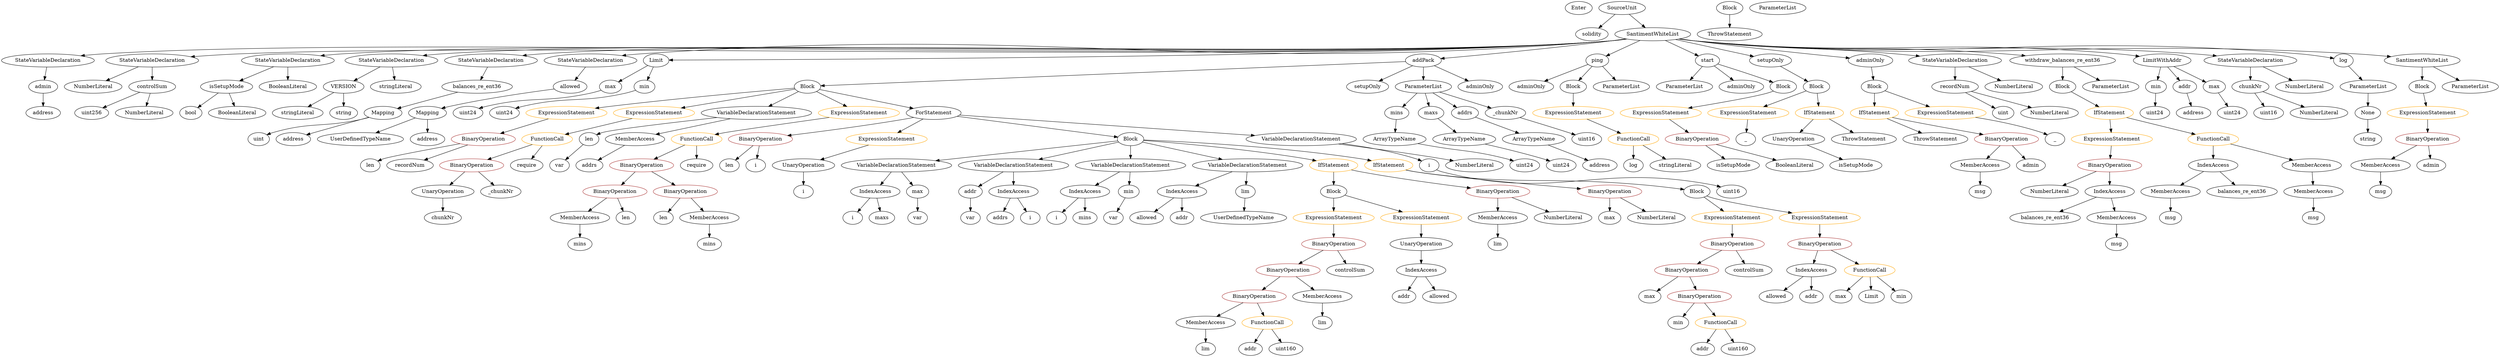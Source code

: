 strict digraph {
	graph [bb="0,0,5750,972"];
	node [label="\N"];
	Enter	[height=0.5,
		pos="3626.5,954",
		width=0.83628];
	IndexAccess_Unnamed_3	[color=black,
		height=0.5,
		label=IndexAccess,
		pos="2712.5,450",
		width=1.6402];
	Identifier_allowed	[color=black,
		height=0.5,
		label=allowed,
		pos="2627.5,378",
		width=1.0858];
	IndexAccess_Unnamed_3 -> Identifier_allowed	[pos="e,2645.9,394.19 2692.7,432.76 2681.4,423.4 2666.9,411.5 2654.5,401.28"];
	Identifier_addr	[color=black,
		height=0.5,
		label=addr,
		pos="2712.5,378",
		width=0.76697];
	IndexAccess_Unnamed_3 -> Identifier_addr	[pos="e,2712.5,396.1 2712.5,431.7 2712.5,424.41 2712.5,415.73 2712.5,407.54"];
	VariableDeclaration_chunkNr	[color=black,
		height=0.5,
		label=chunkNr,
		pos="5189.5,738",
		width=1.1828];
	ElementaryTypeName_uint16	[color=black,
		height=0.5,
		label=uint16,
		pos="5215.5,666",
		width=0.91945];
	VariableDeclaration_chunkNr -> ElementaryTypeName_uint16	[pos="e,5209.2,683.79 5195.8,720.05 5198.6,712.4 5202,703.16 5205.2,694.56"];
	NumberLiteral_Unnamed	[color=black,
		height=0.5,
		label=NumberLiteral,
		pos="5330.5,666",
		width=1.765];
	VariableDeclaration_chunkNr -> NumberLiteral_Unnamed	[pos="e,5299.8,682.23 5216.3,723.67 5237.1,713.37 5266.1,698.95 5289.7,687.23"];
	IndexAccess_Unnamed_2	[color=black,
		height=0.5,
		label=IndexAccess,
		pos="2470.5,450",
		width=1.6402];
	Identifier_i_4	[color=black,
		height=0.5,
		label=i,
		pos="2397.5,378",
		width=0.75];
	IndexAccess_Unnamed_2 -> Identifier_i_4	[pos="e,2412.2,393.11 2453.2,432.41 2443.3,422.97 2430.9,411.03 2420.2,400.83"];
	Identifier_mins_2	[color=black,
		height=0.5,
		label=mins,
		pos="2470.5,378",
		width=0.78084];
	IndexAccess_Unnamed_2 -> Identifier_mins_2	[pos="e,2470.5,396.1 2470.5,431.7 2470.5,424.41 2470.5,415.73 2470.5,407.54"];
	VariableDeclaration_i	[color=black,
		height=0.5,
		label=i,
		pos="3268.5,522",
		width=0.75];
	ElementaryTypeName_uint16_2	[color=black,
		height=0.5,
		label=uint16,
		pos="3976.5,450",
		width=0.91945];
	VariableDeclaration_i -> ElementaryTypeName_uint16_2	[pos="e,3952,462.45 3288.9,509.7 3293.9,507.43 3299.2,505.33 3304.5,504 3576.3,434.85 3660.8,529.43 3934.5,468 3936.7,467.49 3939.1,466.87 \
3941.4,466.17"];
	StateVariableDeclaration_Unnamed_6	[color=black,
		height=0.5,
		label=StateVariableDeclaration,
		pos="101.46,810",
		width=2.8184];
	VariableDeclaration_admin	[color=black,
		height=0.5,
		label=admin,
		pos="86.462,738",
		width=0.91945];
	StateVariableDeclaration_Unnamed_6 -> VariableDeclaration_admin	[pos="e,90.128,756.1 97.755,791.7 96.174,784.32 94.289,775.52 92.516,767.25"];
	BinaryOperation_Unnamed_12	[color=brown,
		height=0.5,
		label=BinaryOperation,
		pos="3970.5,306",
		width=1.9867];
	BinaryOperation_Unnamed_13	[color=brown,
		height=0.5,
		label=BinaryOperation,
		pos="3858.5,234",
		width=1.9867];
	BinaryOperation_Unnamed_12 -> BinaryOperation_Unnamed_13	[pos="e,3884.3,251.15 3944.5,288.76 3929.4,279.31 3910.1,267.26 3893.6,256.97"];
	Identifier_controlSum_1	[color=black,
		height=0.5,
		label=controlSum,
		pos="4002.5,234",
		width=1.5016];
	BinaryOperation_Unnamed_12 -> Identifier_controlSum_1	[pos="e,3994.6,252.1 3978.4,287.7 3981.9,280.07 3986,270.92 3989.9,262.4"];
	StateVariableDeclaration_Unnamed_4	[color=black,
		height=0.5,
		label=StateVariableDeclaration,
		pos="337.46,810",
		width=2.8184];
	NumberLiteral_Unnamed_5	[color=black,
		height=0.5,
		label=NumberLiteral,
		pos="201.46,738",
		width=1.765];
	StateVariableDeclaration_Unnamed_4 -> NumberLiteral_Unnamed_5	[pos="e,231.29,754.35 305.58,792.59 286.37,782.7 261.74,770.03 241.26,759.49"];
	VariableDeclaration_controlSum	[color=black,
		height=0.5,
		label=controlSum,
		pos="337.46,738",
		width=1.5016];
	StateVariableDeclaration_Unnamed_4 -> VariableDeclaration_controlSum	[pos="e,337.46,756.1 337.46,791.7 337.46,784.41 337.46,775.73 337.46,767.54"];
	ElementaryTypeName_uint_1	[color=black,
		height=0.5,
		label=uint,
		pos="577.46,594",
		width=0.75];
	ElementaryTypeName_string_1	[color=black,
		height=0.5,
		label=string,
		pos="5446.5,594",
		width=0.864];
	NumberLiteral_Unnamed_9	[color=black,
		height=0.5,
		label=NumberLiteral,
		pos="4721.5,450",
		width=1.765];
	BinaryOperation_Unnamed_9	[color=brown,
		height=0.5,
		label=BinaryOperation,
		pos="2869.5,162",
		width=1.9867];
	MemberAccess_Unnamed_5	[color=black,
		height=0.5,
		label=MemberAccess,
		pos="2752.5,90",
		width=1.9174];
	BinaryOperation_Unnamed_9 -> MemberAccess_Unnamed_5	[pos="e,2779.2,106.98 2842.6,144.94 2826.7,135.43 2806.3,123.24 2789,112.86"];
	FunctionCall_Unnamed_2	[color=orange,
		height=0.5,
		label=FunctionCall,
		pos="2897.5,90",
		width=1.6125];
	BinaryOperation_Unnamed_9 -> FunctionCall_Unnamed_2	[pos="e,2890.6,108.1 2876.4,143.7 2879.4,136.15 2883,127.12 2886.4,118.68"];
	SourceUnit_Unnamed	[color=black,
		height=0.5,
		label=SourceUnit,
		pos="3727.5,954",
		width=1.46];
	PragmaDirective_solidity	[color=black,
		height=0.5,
		label=solidity,
		pos="3658.5,882",
		width=1.0442];
	SourceUnit_Unnamed -> PragmaDirective_solidity	[pos="e,3673.8,898.51 3711.1,936.41 3702.4,927.53 3691.4,916.44 3681.8,906.67"];
	ContractDefinition_SantimentWhiteList	[color=black,
		height=0.5,
		label=SantimentWhiteList,
		pos="3797.5,882",
		width=2.3055];
	SourceUnit_Unnamed -> ContractDefinition_SantimentWhiteList	[pos="e,3780.8,899.63 3743.7,936.76 3752.3,928.14 3763.1,917.36 3772.7,907.73"];
	BinaryOperation_Unnamed_1	[color=brown,
		height=0.5,
		label=BinaryOperation,
		pos="1079.5,522",
		width=1.9867];
	UnaryOperation_Unnamed	[color=black,
		height=0.5,
		label=UnaryOperation,
		pos="1011.5,450",
		width=1.9452];
	BinaryOperation_Unnamed_1 -> UnaryOperation_Unnamed	[pos="e,1027.8,467.79 1063,504.05 1054.8,495.63 1044.8,485.28 1035.7,475.97"];
	Identifier__chunkNr	[color=black,
		height=0.5,
		label=_chunkNr,
		pos="1147.5,450",
		width=1.3214];
	BinaryOperation_Unnamed_1 -> Identifier__chunkNr	[pos="e,1131.6,467.31 1095.9,504.05 1104.2,495.5 1114.5,484.97 1123.6,475.56"];
	ThrowStatement_Unnamed	[color=black,
		height=0.5,
		label=ThrowStatement,
		pos="3970.5,882",
		width=2.0006];
	UnaryOperation_Unnamed_3	[color=black,
		height=0.5,
		label=UnaryOperation,
		pos="4132.5,594",
		width=1.9452];
	Identifier_isSetupMode_1	[color=black,
		height=0.5,
		label=isSetupMode,
		pos="4267.5,522",
		width=1.6679];
	UnaryOperation_Unnamed_3 -> Identifier_isSetupMode_1	[pos="e,4238.5,538.01 4162.4,577.46 4181.8,567.4 4207.3,554.2 4228.3,543.31"];
	ExpressionStatement_Unnamed_10	[color=orange,
		height=0.5,
		label=ExpressionStatement,
		pos="4024.5,666",
		width=2.458];
	Identifier__	[color=black,
		height=0.5,
		label=_,
		pos="4017.5,594",
		width=0.75];
	ExpressionStatement_Unnamed_10 -> Identifier__	[pos="e,4019.2,612.1 4022.7,647.7 4022,640.41 4021.1,631.73 4020.3,623.54"];
	ElementaryTypeName_var_1	[color=black,
		height=0.5,
		label=var,
		pos="2171.5,378",
		width=0.75];
	Block_Unnamed_7	[color=black,
		height=0.5,
		label=Block,
		pos="4184.5,738",
		width=0.90558];
	Block_Unnamed_7 -> ExpressionStatement_Unnamed_10	[pos="e,4060.6,682.8 4159.5,726.06 4135.8,715.72 4099.8,699.94 4070.9,687.3"];
	IfStatement_Unnamed_2	[color=orange,
		height=0.5,
		label=IfStatement,
		pos="4184.5,666",
		width=1.4739];
	Block_Unnamed_7 -> IfStatement_Unnamed_2	[pos="e,4184.5,684.1 4184.5,719.7 4184.5,712.41 4184.5,703.73 4184.5,695.54"];
	Identifier_log	[color=black,
		height=0.5,
		label=log,
		pos="3752.5,522",
		width=0.75];
	IndexAccess_Unnamed_1	[color=black,
		height=0.5,
		label=IndexAccess,
		pos="1989.5,450",
		width=1.6402];
	Identifier_i_3	[color=black,
		height=0.5,
		label=i,
		pos="1928.5,378",
		width=0.75];
	IndexAccess_Unnamed_1 -> Identifier_i_3	[pos="e,1941.6,394.04 1975,432.41 1967.2,423.5 1957.5,412.35 1949,402.56"];
	Identifier_maxs	[color=black,
		height=0.5,
		label=maxs,
		pos="2003.5,378",
		width=0.83628];
	IndexAccess_Unnamed_1 -> Identifier_maxs	[pos="e,2000,396.1 1992.9,431.7 1994.4,424.32 1996.2,415.52 1997.8,407.25"];
	VariableDeclaration_None	[color=black,
		height=0.5,
		label=None,
		pos="5446.5,666",
		width=0.85014];
	VariableDeclaration_None -> ElementaryTypeName_string_1	[pos="e,5446.5,612.1 5446.5,647.7 5446.5,640.41 5446.5,631.73 5446.5,623.54"];
	StateVariableDeclaration_Unnamed_5	[color=black,
		height=0.5,
		label=StateVariableDeclaration,
		pos="643.46,810",
		width=2.8184];
	VariableDeclaration_isSetupMode	[color=black,
		height=0.5,
		label=isSetupMode,
		pos="501.46,738",
		width=1.6679];
	StateVariableDeclaration_Unnamed_5 -> VariableDeclaration_isSetupMode	[pos="e,531.64,753.88 610.17,792.59 589.74,782.52 563.44,769.55 541.83,758.9"];
	BooleanLiteral_Unnamed_1	[color=black,
		height=0.5,
		label=BooleanLiteral,
		pos="643.46,738",
		width=1.7788];
	StateVariableDeclaration_Unnamed_5 -> BooleanLiteral_Unnamed_1	[pos="e,643.46,756.1 643.46,791.7 643.46,784.41 643.46,775.73 643.46,767.54"];
	ExpressionStatement_Unnamed_4	[color=orange,
		height=0.5,
		label=ExpressionStatement,
		pos="3060.5,378",
		width=2.458];
	BinaryOperation_Unnamed_7	[color=brown,
		height=0.5,
		label=BinaryOperation,
		pos="3060.5,306",
		width=1.9867];
	ExpressionStatement_Unnamed_4 -> BinaryOperation_Unnamed_7	[pos="e,3060.5,324.1 3060.5,359.7 3060.5,352.41 3060.5,343.73 3060.5,335.54"];
	Identifier_max	[color=black,
		height=0.5,
		label=max,
		pos="3691.5,378",
		width=0.75];
	BinaryOperation_Unnamed	[color=brown,
		height=0.5,
		label=BinaryOperation,
		pos="5583.5,594",
		width=1.9867];
	MemberAccess_Unnamed	[color=black,
		height=0.5,
		label=MemberAccess,
		pos="5466.5,522",
		width=1.9174];
	BinaryOperation_Unnamed -> MemberAccess_Unnamed	[pos="e,5493.2,538.98 5556.6,576.94 5540.7,567.43 5520.3,555.24 5503,544.86"];
	Identifier_admin	[color=black,
		height=0.5,
		label=admin,
		pos="5586.5,522",
		width=0.91945];
	BinaryOperation_Unnamed -> Identifier_admin	[pos="e,5585.7,540.1 5584.2,575.7 5584.5,568.41 5584.9,559.73 5585.2,551.54"];
	VariableDeclaration_addr_1	[color=black,
		height=0.5,
		label=addr,
		pos="2196.5,450",
		width=0.76697];
	VariableDeclaration_addr_1 -> ElementaryTypeName_var_1	[pos="e,2177.5,395.79 2190.4,432.05 2187.7,424.4 2184.4,415.16 2181.3,406.56"];
	BinaryOperation_Unnamed_2	[color=brown,
		height=0.5,
		label=BinaryOperation,
		pos="1484.5,522",
		width=1.9867];
	BinaryOperation_Unnamed_4	[color=brown,
		height=0.5,
		label=BinaryOperation,
		pos="1404.5,450",
		width=1.9867];
	BinaryOperation_Unnamed_2 -> BinaryOperation_Unnamed_4	[pos="e,1423.6,467.71 1465.5,504.41 1455.5,495.67 1443.1,484.79 1432,475.13"];
	BinaryOperation_Unnamed_3	[color=brown,
		height=0.5,
		label=BinaryOperation,
		pos="1565.5,450",
		width=1.9867];
	BinaryOperation_Unnamed_2 -> BinaryOperation_Unnamed_3	[pos="e,1546.1,467.71 1503.7,504.41 1513.8,495.67 1526.4,484.79 1537.5,475.13"];
	Identifier_chunkNr	[color=black,
		height=0.5,
		label=chunkNr,
		pos="1011.5,378",
		width=1.1828];
	Identifier_addr_1	[color=black,
		height=0.5,
		label=addr,
		pos="2861.5,18",
		width=0.76697];
	VariableDeclaration_min_1	[color=black,
		height=0.5,
		label=min,
		pos="4955.5,738",
		width=0.75];
	ElementaryTypeName_uint24_2	[color=black,
		height=0.5,
		label=uint24,
		pos="4949.5,666",
		width=0.91945];
	VariableDeclaration_min_1 -> ElementaryTypeName_uint24_2	[pos="e,4950.9,684.1 4954,719.7 4953.4,712.41 4952.6,703.73 4951.9,695.54"];
	ArrayTypeName_Unnamed_1	[color=black,
		height=0.5,
		label=ArrayTypeName,
		pos="3193.5,594",
		width=2.0145];
	ElementaryTypeName_uint24_4	[color=black,
		height=0.5,
		label=uint24,
		pos="3492.5,522",
		width=0.91945];
	ArrayTypeName_Unnamed_1 -> ElementaryTypeName_uint24_4	[pos="e,3467.4,534.01 3247.5,581.62 3256.5,579.74 3265.7,577.81 3274.5,576 3352.6,559.8 3374,563.07 3450.5,540 3452.6,539.37 3454.7,538.68 \
3456.8,537.94"];
	Identifier_addrs_1	[color=black,
		height=0.5,
		label=addrs,
		pos="2248.5,378",
		width=0.87786];
	Identifier_len_2	[color=black,
		height=0.5,
		label=len,
		pos="1691.5,522",
		width=0.75];
	ExpressionStatement_Unnamed_7	[color=orange,
		height=0.5,
		label=ExpressionStatement,
		pos="3970.5,378",
		width=2.458];
	ExpressionStatement_Unnamed_7 -> BinaryOperation_Unnamed_12	[pos="e,3970.5,324.1 3970.5,359.7 3970.5,352.41 3970.5,343.73 3970.5,335.54"];
	Identifier_addr_4	[color=black,
		height=0.5,
		label=addr,
		pos="3905.5,18",
		width=0.76697];
	ExpressionStatement_Unnamed_8	[color=orange,
		height=0.5,
		label=ExpressionStatement,
		pos="1293.5,666",
		width=2.458];
	BinaryOperation_Unnamed_15	[color=brown,
		height=0.5,
		label=BinaryOperation,
		pos="1103.5,594",
		width=1.9867];
	ExpressionStatement_Unnamed_8 -> BinaryOperation_Unnamed_15	[pos="e,1142.7,609.44 1252.2,649.81 1223.1,639.09 1184,624.68 1153.2,613.32"];
	Identifier_lim_1	[color=black,
		height=0.5,
		label=lim,
		pos="2752.5,18",
		width=0.75];
	MemberAccess_Unnamed_5 -> Identifier_lim_1	[pos="e,2752.5,36.104 2752.5,71.697 2752.5,64.407 2752.5,55.726 2752.5,47.536"];
	ElementaryTypeName_address_3	[color=black,
		height=0.5,
		label=address,
		pos="3667.5,522",
		width=1.0996];
	Identifier_mins	[color=black,
		height=0.5,
		label=mins,
		pos="1635.5,306",
		width=0.78084];
	Identifier_msg_2	[color=black,
		height=0.5,
		label=msg,
		pos="5342.5,378",
		width=0.75];
	ElementaryTypeName_uint24_3	[color=black,
		height=0.5,
		label=uint24,
		pos="5131.5,666",
		width=0.91945];
	ExpressionStatement_Unnamed_1	[color=orange,
		height=0.5,
		label=ExpressionStatement,
		pos="1488.5,666",
		width=2.458];
	FunctionCall_Unnamed	[color=orange,
		height=0.5,
		label=FunctionCall,
		pos="1251.5,594",
		width=1.6125];
	ExpressionStatement_Unnamed_1 -> FunctionCall_Unnamed	[pos="e,1292.3,607.07 1439.6,650.58 1399.9,638.84 1343.9,622.3 1303.3,610.32"];
	ElementaryTypeName_uint256	[color=black,
		height=0.5,
		label=uint256,
		pos="199.46,666",
		width=1.0442];
	ElementaryTypeName_bool	[color=black,
		height=0.5,
		label=bool,
		pos="427.46,666",
		width=0.76697];
	VariableDeclaration_isSetupMode -> ElementaryTypeName_bool	[pos="e,442.38,681.11 483.93,720.41 473.94,710.97 461.32,699.03 450.54,688.83"];
	BooleanLiteral_Unnamed	[color=black,
		height=0.5,
		label=BooleanLiteral,
		pos="537.46,666",
		width=1.7788];
	VariableDeclaration_isSetupMode -> BooleanLiteral_Unnamed	[pos="e,528.58,684.28 510.18,720.05 514.14,712.35 518.93,703.03 523.39,694.36"];
	Identifier_msg_1	[color=black,
		height=0.5,
		label=msg,
		pos="4554.5,450",
		width=0.75];
	Mapping_Unnamed	[color=black,
		height=0.5,
		label=Mapping,
		pos="974.46,666",
		width=1.2105];
	UserDefinedTypeName_Unnamed	[color=black,
		height=0.5,
		label=UserDefinedTypeName,
		pos="818.46,594",
		width=2.7214];
	Mapping_Unnamed -> UserDefinedTypeName_Unnamed	[pos="e,854.58,611.21 945.85,652.16 923.28,642.03 891.33,627.69 865.07,615.91"];
	ElementaryTypeName_address_1	[color=black,
		height=0.5,
		label=address,
		pos="974.46,594",
		width=1.0996];
	Mapping_Unnamed -> ElementaryTypeName_address_1	[pos="e,974.46,612.1 974.46,647.7 974.46,640.41 974.46,631.73 974.46,623.54"];
	StateVariableDeclaration_Unnamed	[color=black,
		height=0.5,
		label=StateVariableDeclaration,
		pos="881.46,810",
		width=2.8184];
	VariableDeclaration_VERSION	[color=black,
		height=0.5,
		label=VERSION,
		pos="776.46,738",
		width=1.4184];
	StateVariableDeclaration_Unnamed -> VariableDeclaration_VERSION	[pos="e,799.61,754.43 856.31,792.23 842.18,782.81 824.37,770.94 809.17,760.8"];
	stringLiteral_Unnamed_1	[color=black,
		height=0.5,
		label=stringLiteral,
		pos="899.46,738",
		width=1.5016];
	StateVariableDeclaration_Unnamed -> stringLiteral_Unnamed_1	[pos="e,895.06,756.1 885.91,791.7 887.81,784.32 890.07,775.52 892.2,767.25"];
	NumberLiteral_Unnamed_4	[color=black,
		height=0.5,
		label=NumberLiteral,
		pos="318.46,666",
		width=1.765];
	IfStatement_Unnamed_3	[color=orange,
		height=0.5,
		label=IfStatement,
		pos="4308.5,666",
		width=1.4739];
	ThrowStatement_Unnamed_2	[color=black,
		height=0.5,
		label=ThrowStatement,
		pos="4454.5,594",
		width=2.0006];
	IfStatement_Unnamed_3 -> ThrowStatement_Unnamed_2	[pos="e,4422.1,610.53 4338.4,650.67 4359.6,640.49 4388.4,626.69 4412,615.37"];
	BinaryOperation_Unnamed_17	[color=brown,
		height=0.5,
		label=BinaryOperation,
		pos="4616.5,594",
		width=1.9867];
	IfStatement_Unnamed_3 -> BinaryOperation_Unnamed_17	[pos="e,4562.9,606.25 4348.7,653.81 4356.3,651.81 4364.1,649.79 4371.5,648 4405.1,639.84 4491.3,621.4 4551.9,608.58"];
	Identifier_i_2	[color=black,
		height=0.5,
		label=i,
		pos="2325.5,378",
		width=0.75];
	Identifier_addr_2	[color=black,
		height=0.5,
		label=addr,
		pos="3213.5,162",
		width=0.76697];
	VariableDeclarationStatement_Unnamed_3	[color=black,
		height=0.5,
		label=VariableDeclarationStatement,
		pos="2085.5,522",
		width=3.3174];
	VariableDeclarationStatement_Unnamed_3 -> IndexAccess_Unnamed_1	[pos="e,2011.5,467.07 2062.2,504.05 2049.7,494.92 2034.1,483.51 2020.5,473.63"];
	VariableDeclaration_max_2	[color=black,
		height=0.5,
		label=max,
		pos="2093.5,450",
		width=0.75];
	VariableDeclarationStatement_Unnamed_3 -> VariableDeclaration_max_2	[pos="e,2091.5,468.1 2087.4,503.7 2088.3,496.41 2089.3,487.73 2090.2,479.54"];
	Identifier_balances_re_ent36_1	[color=black,
		height=0.5,
		label=balances_re_ent36,
		pos="4711.5,378",
		width=2.2085];
	Identifier_msg	[color=black,
		height=0.5,
		label=msg,
		pos="5466.5,450",
		width=0.75];
	MemberAccess_Unnamed -> Identifier_msg	[pos="e,5466.5,468.1 5466.5,503.7 5466.5,496.41 5466.5,487.73 5466.5,479.54"];
	BinaryOperation_Unnamed_10	[color=brown,
		height=0.5,
		label=BinaryOperation,
		pos="3691.5,450",
		width=1.9867];
	BinaryOperation_Unnamed_10 -> Identifier_max	[pos="e,3691.5,396.1 3691.5,431.7 3691.5,424.41 3691.5,415.73 3691.5,407.54"];
	NumberLiteral_Unnamed_8	[color=black,
		height=0.5,
		label=NumberLiteral,
		pos="3800.5,378",
		width=1.765];
	BinaryOperation_Unnamed_10 -> NumberLiteral_Unnamed_8	[pos="e,3775.7,394.91 3716.7,432.76 3731.4,423.33 3750.1,411.32 3766.1,401.04"];
	ParameterList_Unnamed_3	[color=black,
		height=0.5,
		label=ParameterList,
		pos="3868.5,738",
		width=1.7095];
	Parameter_mins	[color=black,
		height=0.5,
		label=mins,
		pos="3201.5,666",
		width=0.78084];
	Parameter_mins -> ArrayTypeName_Unnamed_1	[pos="e,3195.4,612.1 3199.5,647.7 3198.7,640.41 3197.7,631.73 3196.7,623.54"];
	Block_Unnamed_4	[color=black,
		height=0.5,
		label=Block,
		pos="3060.5,450",
		width=0.90558];
	Block_Unnamed_4 -> ExpressionStatement_Unnamed_4	[pos="e,3060.5,396.1 3060.5,431.7 3060.5,424.41 3060.5,415.73 3060.5,407.54"];
	ExpressionStatement_Unnamed_5	[color=orange,
		height=0.5,
		label=ExpressionStatement,
		pos="3255.5,378",
		width=2.458];
	Block_Unnamed_4 -> ExpressionStatement_Unnamed_5	[pos="e,3213,394.24 3087.2,439.41 3116.7,428.81 3165,411.47 3202.3,398.08"];
	BinaryOperation_Unnamed_8	[color=brown,
		height=0.5,
		label=BinaryOperation,
		pos="2948.5,234",
		width=1.9867];
	BinaryOperation_Unnamed_7 -> BinaryOperation_Unnamed_8	[pos="e,2974.3,251.15 3034.5,288.76 3019.4,279.31 3000.1,267.26 2983.6,256.97"];
	Identifier_controlSum	[color=black,
		height=0.5,
		label=controlSum,
		pos="3092.5,234",
		width=1.5016];
	BinaryOperation_Unnamed_7 -> Identifier_controlSum	[pos="e,3084.6,252.1 3068.4,287.7 3071.9,280.07 3076,270.92 3079.9,262.4"];
	IndexAccess_Unnamed_4	[color=black,
		height=0.5,
		label=IndexAccess,
		pos="3255.5,234",
		width=1.6402];
	IndexAccess_Unnamed_4 -> Identifier_addr_2	[pos="e,3223.2,179.31 3245.3,216.05 3240.4,207.94 3234.5,198.04 3229.1,189.01"];
	Identifier_allowed_1	[color=black,
		height=0.5,
		label=allowed,
		pos="3298.5,162",
		width=1.0858];
	IndexAccess_Unnamed_4 -> Identifier_allowed_1	[pos="e,3288.1,179.79 3265.9,216.05 3270.8,208.06 3276.8,198.33 3282.2,189.4"];
	IndexAccess_Unnamed_6	[color=black,
		height=0.5,
		label=IndexAccess,
		pos="5072.5,522",
		width=1.6402];
	MemberAccess_Unnamed_10	[color=black,
		height=0.5,
		label=MemberAccess,
		pos="5008.5,450",
		width=1.9174];
	IndexAccess_Unnamed_6 -> MemberAccess_Unnamed_10	[pos="e,5024,467.96 5057.3,504.41 5049.6,495.99 5040.1,485.58 5031.5,476.2"];
	Identifier_balances_re_ent36	[color=black,
		height=0.5,
		label=balances_re_ent36,
		pos="5175.5,450",
		width=2.2085];
	IndexAccess_Unnamed_6 -> Identifier_balances_re_ent36	[pos="e,5151.1,467.55 5095.8,505.12 5109.4,495.92 5126.6,484.18 5141.6,473.98"];
	stringLiteral_Unnamed	[color=black,
		height=0.5,
		label=stringLiteral,
		pos="673.46,666",
		width=1.5016];
	VariableDeclaration_VERSION -> stringLiteral_Unnamed	[pos="e,696.61,682.73 753.6,721.46 739.57,711.93 721.37,699.56 705.86,689.02"];
	ElementaryTypeName_string	[color=black,
		height=0.5,
		label=string,
		pos="776.46,666",
		width=0.864];
	VariableDeclaration_VERSION -> ElementaryTypeName_string	[pos="e,776.46,684.1 776.46,719.7 776.46,712.41 776.46,703.73 776.46,695.54"];
	IndexAccess_Unnamed_5	[color=black,
		height=0.5,
		label=IndexAccess,
		pos="4149.5,234",
		width=1.6402];
	Identifier_allowed_2	[color=black,
		height=0.5,
		label=allowed,
		pos="4064.5,162",
		width=1.0858];
	IndexAccess_Unnamed_5 -> Identifier_allowed_2	[pos="e,4082.9,178.19 4129.7,216.76 4118.4,207.4 4103.9,195.5 4091.5,185.28"];
	Identifier_addr_3	[color=black,
		height=0.5,
		label=addr,
		pos="4149.5,162",
		width=0.76697];
	IndexAccess_Unnamed_5 -> Identifier_addr_3	[pos="e,4149.5,180.1 4149.5,215.7 4149.5,208.41 4149.5,199.73 4149.5,191.54"];
	Block_Unnamed	[color=black,
		height=0.5,
		label=Block,
		pos="3970.5,954",
		width=0.90558];
	Block_Unnamed -> ThrowStatement_Unnamed	[pos="e,3970.5,900.1 3970.5,935.7 3970.5,928.41 3970.5,919.73 3970.5,911.54"];
	ElementaryTypeName_address_4	[color=black,
		height=0.5,
		label=address,
		pos="662.46,594",
		width=1.0996];
	ElementaryTypeName_var_2	[color=black,
		height=0.5,
		label=var,
		pos="2093.5,378",
		width=0.75];
	VariableDeclaration_max_2 -> ElementaryTypeName_var_2	[pos="e,2093.5,396.1 2093.5,431.7 2093.5,424.41 2093.5,415.73 2093.5,407.54"];
	MemberAccess_Unnamed_6	[color=black,
		height=0.5,
		label=MemberAccess,
		pos="3028.5,162",
		width=1.9174];
	Identifier_lim_2	[color=black,
		height=0.5,
		label=lim,
		pos="3028.5,90",
		width=0.75];
	MemberAccess_Unnamed_6 -> Identifier_lim_2	[pos="e,3028.5,108.1 3028.5,143.7 3028.5,136.41 3028.5,127.73 3028.5,119.54"];
	Identifier_max_1	[color=black,
		height=0.5,
		label=max,
		pos="4222.5,162",
		width=0.75];
	IndexAccess_Unnamed	[color=black,
		height=0.5,
		label=IndexAccess,
		pos="2325.5,450",
		width=1.6402];
	IndexAccess_Unnamed -> Identifier_addrs_1	[pos="e,2264.7,393.8 2307.2,432.41 2297,423.16 2284.2,411.51 2273.2,401.45"];
	IndexAccess_Unnamed -> Identifier_i_2	[pos="e,2325.5,396.1 2325.5,431.7 2325.5,424.41 2325.5,415.73 2325.5,407.54"];
	ExpressionStatement_Unnamed_6	[color=orange,
		height=0.5,
		label=ExpressionStatement,
		pos="4165.5,378",
		width=2.458];
	BinaryOperation_Unnamed_11	[color=brown,
		height=0.5,
		label=BinaryOperation,
		pos="4165.5,306",
		width=1.9867];
	ExpressionStatement_Unnamed_6 -> BinaryOperation_Unnamed_11	[pos="e,4165.5,324.1 4165.5,359.7 4165.5,352.41 4165.5,343.73 4165.5,335.54"];
	VariableDeclarationStatement_Unnamed_2	[color=black,
		height=0.5,
		label=VariableDeclarationStatement,
		pos="2342.5,522",
		width=3.3174];
	VariableDeclarationStatement_Unnamed_2 -> VariableDeclaration_addr_1	[pos="e,2218.1,461.39 2307.9,504.41 2283.7,492.84 2251.8,477.52 2228.3,466.25"];
	VariableDeclarationStatement_Unnamed_2 -> IndexAccess_Unnamed	[pos="e,2329.6,468.1 2338.3,503.7 2336.5,496.32 2334.3,487.52 2332.3,479.25"];
	Block_Unnamed_8	[color=black,
		height=0.5,
		label=Block,
		pos="4308.5,738",
		width=0.90558];
	Block_Unnamed_8 -> IfStatement_Unnamed_3	[pos="e,4308.5,684.1 4308.5,719.7 4308.5,712.41 4308.5,703.73 4308.5,695.54"];
	ExpressionStatement_Unnamed_11	[color=orange,
		height=0.5,
		label=ExpressionStatement,
		pos="4468.5,666",
		width=2.458];
	Block_Unnamed_8 -> ExpressionStatement_Unnamed_11	[pos="e,4432.4,682.8 4333.5,726.06 4357.1,715.72 4393.2,699.94 4422.1,687.3"];
	ExpressionStatement_Unnamed_12	[color=orange,
		height=0.5,
		label=ExpressionStatement,
		pos="3632.5,666",
		width=2.458];
	FunctionCall_Unnamed_5	[color=orange,
		height=0.5,
		label=FunctionCall,
		pos="3752.5,594",
		width=1.6125];
	ExpressionStatement_Unnamed_12 -> FunctionCall_Unnamed_5	[pos="e,3726.1,610.35 3660.6,648.59 3677.2,638.88 3698.5,626.49 3716.3,616.07"];
	Identifier_len_3	[color=black,
		height=0.5,
		label=len,
		pos="838.46,522",
		width=0.75];
	Identifier___1	[color=black,
		height=0.5,
		label=_,
		pos="4733.5,594",
		width=0.75];
	ExpressionStatement_Unnamed_11 -> Identifier___1	[pos="e,4712.5,605.84 4534.2,653.67 4580.5,644.74 4643.7,630.68 4697.5,612 4699,611.46 4700.6,610.88 4702.2,610.26"];
	Mapping_Unnamed_1	[color=black,
		height=0.5,
		label=Mapping,
		pos="869.46,666",
		width=1.2105];
	Mapping_Unnamed_1 -> ElementaryTypeName_uint_1	[pos="e,598.02,605.85 836.58,653.7 829.97,651.64 823.03,649.63 816.46,648 727.52,625.96 700.77,639.81 613.46,612 611.86,611.49 610.23,\
610.92 608.6,610.31"];
	Mapping_Unnamed_1 -> ElementaryTypeName_address_4	[pos="e,693.29,605.75 836.14,653.93 804.14,643.28 754.45,626.67 711.46,612 709.07,611.18 706.62,610.34 704.15,609.49"];
	FunctionCall_Unnamed_2 -> Identifier_addr_1	[pos="e,2869.8,35.307 2888.7,72.055 2884.6,64.028 2879.6,54.257 2875,45.298"];
	ElementaryTypeName_uint160	[color=black,
		height=0.5,
		label=uint160,
		pos="2944.5,18",
		width=1.0442];
	FunctionCall_Unnamed_2 -> ElementaryTypeName_uint160	[pos="e,2933.5,35.307 2908.8,72.055 2914.3,63.854 2921.1,53.831 2927.2,44.715"];
	Block_Unnamed_2	[color=black,
		height=0.5,
		label=Block,
		pos="1827.5,738",
		width=0.90558];
	Block_Unnamed_2 -> ExpressionStatement_Unnamed_8	[pos="e,1358,678.67 1795.4,733.67 1723.1,726.03 1542.1,706.21 1391.5,684 1384.3,682.94 1376.8,681.76 1369.3,680.55"];
	Block_Unnamed_2 -> ExpressionStatement_Unnamed_1	[pos="e,1548.9,679.48 1797.1,730.73 1744.1,719.78 1633.3,696.91 1559.9,681.75"];
	VariableDeclarationStatement_Unnamed	[color=black,
		height=0.5,
		label=VariableDeclarationStatement,
		pos="1714.5,666",
		width=3.3174];
	Block_Unnamed_2 -> VariableDeclarationStatement_Unnamed	[pos="e,1741.6,683.82 1806.2,723.83 1790.8,714.28 1769.5,701.1 1751.3,689.85"];
	ExpressionStatement_Unnamed_2	[color=orange,
		height=0.5,
		label=ExpressionStatement,
		pos="1940.5,666",
		width=2.458];
	Block_Unnamed_2 -> ExpressionStatement_Unnamed_2	[pos="e,1913.7,683.57 1848.7,723.83 1864.3,714.21 1885.7,700.92 1904,689.61"];
	ForStatement_Unnamed	[color=black,
		height=0.5,
		label=ForStatement,
		pos="2107.5,666",
		width=1.6818];
	Block_Unnamed_2 -> ForStatement_Unnamed	[pos="e,2062.3,678.28 1856.9,729.64 1902.9,718.13 1992.8,695.68 2051.4,681.01"];
	ElementaryTypeName_uint	[color=black,
		height=0.5,
		label=uint,
		pos="4601.5,666",
		width=0.75];
	ModifierInvocation_adminOnly_1	[color=black,
		height=0.5,
		label=adminOnly,
		pos="3999.5,738",
		width=1.4184];
	VariableDeclarationStatement_Unnamed_4	[color=black,
		height=0.5,
		label=VariableDeclarationStatement,
		pos="2599.5,522",
		width=3.3174];
	VariableDeclarationStatement_Unnamed_4 -> IndexAccess_Unnamed_2	[pos="e,2498.5,466.2 2568.6,504.23 2550.5,494.43 2527.5,481.97 2508.4,471.58"];
	VariableDeclaration_min_2	[color=black,
		height=0.5,
		label=min,
		pos="2587.5,450",
		width=0.75];
	VariableDeclarationStatement_Unnamed_4 -> VariableDeclaration_min_2	[pos="e,2590.4,468.1 2596.5,503.7 2595.2,496.32 2593.7,487.52 2592.3,479.25"];
	MemberAccess_Unnamed_11	[color=black,
		height=0.5,
		label=MemberAccess,
		pos="4878.5,378",
		width=1.9174];
	Identifier_msg_4	[color=black,
		height=0.5,
		label=msg,
		pos="4878.5,306",
		width=0.75];
	MemberAccess_Unnamed_11 -> Identifier_msg_4	[pos="e,4878.5,324.1 4878.5,359.7 4878.5,352.41 4878.5,343.73 4878.5,335.54"];
	VariableDeclaration_len	[color=black,
		height=0.5,
		label=len,
		pos="1354.5,594",
		width=0.75];
	VariableDeclarationStatement_Unnamed -> VariableDeclaration_len	[pos="e,1375,605.9 1626.9,653.47 1546.4,642.38 1433.4,625.36 1390.5,612 1388.9,611.5 1387.2,610.94 1385.6,610.34"];
	MemberAccess_Unnamed_1	[color=black,
		height=0.5,
		label=MemberAccess,
		pos="1468.5,594",
		width=1.9174];
	VariableDeclarationStatement_Unnamed -> MemberAccess_Unnamed_1	[pos="e,1514,607.95 1660.2,649.55 1620.1,638.14 1565.6,622.65 1525,611.09"];
	MemberAccess_Unnamed_4	[color=black,
		height=0.5,
		label=MemberAccess,
		pos="3431.5,378",
		width=1.9174];
	Identifier_lim	[color=black,
		height=0.5,
		label=lim,
		pos="3431.5,306",
		width=0.75];
	MemberAccess_Unnamed_4 -> Identifier_lim	[pos="e,3431.5,324.1 3431.5,359.7 3431.5,352.41 3431.5,343.73 3431.5,335.54"];
	FunctionCall_Unnamed_1	[color=orange,
		height=0.5,
		label=FunctionCall,
		pos="1613.5,594",
		width=1.6125];
	ExpressionStatement_Unnamed_2 -> FunctionCall_Unnamed_1	[pos="e,1657.6,606.14 1878,652.88 1825.7,642.55 1749,627.03 1682.5,612 1677.9,610.98 1673.2,609.88 1668.5,608.77"];
	Block_Unnamed_6	[color=black,
		height=0.5,
		label=Block,
		pos="4101.5,738",
		width=0.90558];
	ExpressionStatement_Unnamed_9	[color=orange,
		height=0.5,
		label=ExpressionStatement,
		pos="3829.5,666",
		width=2.458];
	Block_Unnamed_6 -> ExpressionStatement_Unnamed_9	[pos="e,3893.2,678.86 4076.4,726.1 4070.9,723.91 4065,721.75 4059.5,720 4008.5,703.92 3949.7,690.47 3904.4,681.14"];
	StateVariableDeclaration_Unnamed_7	[color=black,
		height=0.5,
		label=StateVariableDeclaration,
		pos="1102.5,810",
		width=2.8184];
	VariableDeclaration_balances_re_ent36	[color=black,
		height=0.5,
		label=balances_re_ent36,
		pos="1077.5,738",
		width=2.2085];
	StateVariableDeclaration_Unnamed_7 -> VariableDeclaration_balances_re_ent36	[pos="e,1083.6,756.1 1096.3,791.7 1093.6,784.15 1090.4,775.12 1087.3,766.68"];
	VariableDeclaration_recordNum	[color=black,
		height=0.5,
		label=recordNum,
		pos="4487.5,738",
		width=1.4739];
	VariableDeclaration_recordNum -> ElementaryTypeName_uint	[pos="e,4582.1,678.91 4512.2,721.81 4529.9,710.95 4553.7,696.31 4572.3,684.88"];
	NumberLiteral_Unnamed_2	[color=black,
		height=0.5,
		label=NumberLiteral,
		pos="4710.5,666",
		width=1.765];
	VariableDeclaration_recordNum -> NumberLiteral_Unnamed_2	[pos="e,4669.1,679.97 4525.5,725.05 4562.1,713.56 4617.7,696.13 4658.3,683.36"];
	BinaryOperation_Unnamed_5	[color=brown,
		height=0.5,
		label=BinaryOperation,
		pos="1763.5,594",
		width=1.9867];
	BinaryOperation_Unnamed_5 -> Identifier_len_2	[pos="e,1706.3,537.42 1746,576.05 1736.5,566.82 1724.7,555.29 1714.4,545.33"];
	Identifier_i	[color=black,
		height=0.5,
		label=i,
		pos="1763.5,522",
		width=0.75];
	BinaryOperation_Unnamed_5 -> Identifier_i	[pos="e,1763.5,540.1 1763.5,575.7 1763.5,568.41 1763.5,559.73 1763.5,551.54"];
	ModifierInvocation_adminOnly_2	[color=black,
		height=0.5,
		label=adminOnly,
		pos="3513.5,738",
		width=1.4184];
	Block_Unnamed_10	[color=black,
		height=0.5,
		label=Block,
		pos="4736.5,738",
		width=0.90558];
	IfStatement_Unnamed_4	[color=orange,
		height=0.5,
		label=IfStatement,
		pos="4845.5,666",
		width=1.4739];
	Block_Unnamed_10 -> IfStatement_Unnamed_4	[pos="e,4821.4,682.48 4757.2,723.67 4772.6,713.76 4794,700.04 4811.9,688.57"];
	VariableDeclaration_controlSum -> ElementaryTypeName_uint256	[pos="e,224.65,679.77 308.53,722.33 287.01,711.41 257.53,696.46 234.65,684.85"];
	VariableDeclaration_controlSum -> NumberLiteral_Unnamed_4	[pos="e,323.11,684.1 332.77,719.7 330.74,712.24 328.32,703.32 326.05,694.97"];
	MemberAccess_Unnamed_3	[color=black,
		height=0.5,
		label=MemberAccess,
		pos="1313.5,378",
		width=1.9174];
	Identifier_mins_1	[color=black,
		height=0.5,
		label=mins,
		pos="1313.5,306",
		width=0.78084];
	MemberAccess_Unnamed_3 -> Identifier_mins_1	[pos="e,1313.5,324.1 1313.5,359.7 1313.5,352.41 1313.5,343.73 1313.5,335.54"];
	UnaryOperation_Unnamed -> Identifier_chunkNr	[pos="e,1011.5,396.1 1011.5,431.7 1011.5,424.41 1011.5,415.73 1011.5,407.54"];
	ParameterList_Unnamed_6	[color=black,
		height=0.5,
		label=ParameterList,
		pos="5456.5,738",
		width=1.7095];
	ParameterList_Unnamed_6 -> VariableDeclaration_None	[pos="e,5448.9,684.1 5454,719.7 5452.9,712.32 5451.7,703.52 5450.5,695.25"];
	Identifier_addrs	[color=black,
		height=0.5,
		label=addrs,
		pos="1363.5,522",
		width=0.87786];
	ElementaryTypeName_uint16_1	[color=black,
		height=0.5,
		label=uint16,
		pos="3643.5,594",
		width=0.91945];
	BinaryOperation_Unnamed_4 -> MemberAccess_Unnamed_3	[pos="e,1334.9,395.47 1382.9,432.41 1371.2,423.43 1356.6,412.19 1343.8,402.34"];
	Identifier_len_1	[color=black,
		height=0.5,
		label=len,
		pos="1427.5,378",
		width=0.75];
	BinaryOperation_Unnamed_4 -> Identifier_len_1	[pos="e,1421.8,396.1 1410.1,431.7 1412.6,424.24 1415.5,415.32 1418.3,406.97"];
	NumberLiteral_Unnamed_1	[color=black,
		height=0.5,
		label=NumberLiteral,
		pos="5313.5,738",
		width=1.765];
	FunctionCall_Unnamed_3	[color=orange,
		height=0.5,
		label=FunctionCall,
		pos="4290.5,234",
		width=1.6125];
	FunctionCall_Unnamed_3 -> Identifier_max_1	[pos="e,4236.6,177.57 4274.3,216.41 4265.4,207.19 4254.1,195.58 4244.4,185.54"];
	Identifier_Limit	[color=black,
		height=0.5,
		label=Limit,
		pos="4297.5,162",
		width=0.82242];
	FunctionCall_Unnamed_3 -> Identifier_Limit	[pos="e,4295.8,180.1 4292.2,215.7 4292.9,208.41 4293.8,199.73 4294.6,191.54"];
	Identifier_min	[color=black,
		height=0.5,
		label=min,
		pos="4372.5,162",
		width=0.75];
	FunctionCall_Unnamed_3 -> Identifier_min	[pos="e,4356.3,176.79 4309.5,216.76 4320.9,207.01 4335.6,194.51 4347.9,184.01"];
	IndexAccess_Unnamed_7	[color=black,
		height=0.5,
		label=IndexAccess,
		pos="4862.5,450",
		width=1.6402];
	IndexAccess_Unnamed_7 -> Identifier_balances_re_ent36_1	[pos="e,4745.3,394.7 4831.2,434.5 4809.4,424.38 4779.9,410.74 4755.7,399.51"];
	IndexAccess_Unnamed_7 -> MemberAccess_Unnamed_11	[pos="e,4874.6,396.1 4866.4,431.7 4868.1,424.32 4870.1,415.52 4872,407.25"];
	ArrayTypeName_Unnamed	[color=black,
		height=0.5,
		label=ArrayTypeName,
		pos="3519.5,594",
		width=2.0145];
	ArrayTypeName_Unnamed -> ElementaryTypeName_address_3	[pos="e,3641,535.52 3551.9,577.64 3575.2,566.63 3606.6,551.79 3630.8,540.35"];
	ElementaryTypeName_uint24_5	[color=black,
		height=0.5,
		label=uint24,
		pos="3576.5,522",
		width=0.91945];
	ParameterList_Unnamed	[color=black,
		height=0.5,
		label=ParameterList,
		pos="4082.5,954",
		width=1.7095];
	BinaryOperation_Unnamed_6	[color=brown,
		height=0.5,
		label=BinaryOperation,
		pos="3431.5,450",
		width=1.9867];
	BinaryOperation_Unnamed_6 -> MemberAccess_Unnamed_4	[pos="e,3431.5,396.1 3431.5,431.7 3431.5,424.41 3431.5,415.73 3431.5,407.54"];
	NumberLiteral_Unnamed_7	[color=black,
		height=0.5,
		label=NumberLiteral,
		pos="3582.5,378",
		width=1.765];
	BinaryOperation_Unnamed_6 -> NumberLiteral_Unnamed_7	[pos="e,3550.2,393.97 3464.6,433.64 3486.8,423.37 3516.1,409.76 3540,398.69"];
	BinaryOperation_Unnamed_11 -> IndexAccess_Unnamed_5	[pos="e,4153.4,252.1 4161.5,287.7 4159.8,280.32 4157.8,271.52 4155.9,263.25"];
	BinaryOperation_Unnamed_11 -> FunctionCall_Unnamed_3	[pos="e,4263.1,250.34 4193.8,289.12 4211.4,279.27 4234.2,266.51 4253.2,255.85"];
	Block_Unnamed_5	[color=black,
		height=0.5,
		label=Block,
		pos="3892.5,450",
		width=0.90558];
	Block_Unnamed_5 -> ExpressionStatement_Unnamed_7	[pos="e,3951.5,396.04 3909,434.15 3918.9,425.26 3931.8,413.74 3943.1,403.53"];
	Block_Unnamed_5 -> ExpressionStatement_Unnamed_6	[pos="e,4101.5,390.83 3917.5,438.09 3923.1,435.91 3928.9,433.75 3934.5,432 3985.7,415.88 4044.7,402.43 4090.2,393.11"];
	ExpressionStatement_Unnamed_3	[color=orange,
		height=0.5,
		label=ExpressionStatement,
		pos="2024.5,594",
		width=2.458];
	UnaryOperation_Unnamed_1	[color=black,
		height=0.5,
		label=UnaryOperation,
		pos="1878.5,522",
		width=1.9452];
	ExpressionStatement_Unnamed_3 -> UnaryOperation_Unnamed_1	[pos="e,1910.5,538.38 1991,576.94 1970.1,566.94 1943.1,553.99 1920.8,543.28"];
	Identifier_msg_3	[color=black,
		height=0.5,
		label=msg,
		pos="5008.5,378",
		width=0.75];
	MemberAccess_Unnamed_10 -> Identifier_msg_3	[pos="e,5008.5,396.1 5008.5,431.7 5008.5,424.41 5008.5,415.73 5008.5,407.54"];
	StateVariableDeclaration_Unnamed_1	[color=black,
		height=0.5,
		label=StateVariableDeclaration,
		pos="1323.5,810",
		width=2.8184];
	VariableDeclaration_allowed	[color=black,
		height=0.5,
		label=allowed,
		pos="1252.5,738",
		width=1.0858];
	StateVariableDeclaration_Unnamed_1 -> VariableDeclaration_allowed	[pos="e,1268.5,754.83 1306.3,792.05 1297.4,783.29 1286.4,772.45 1276.7,762.86"];
	ElementaryTypeName_uint24	[color=black,
		height=0.5,
		label=uint24,
		pos="1153.5,666",
		width=0.91945];
	ElementaryTypeName_var_3	[color=black,
		height=0.5,
		label=var,
		pos="2543.5,378",
		width=0.75];
	ElementaryTypeName_uint160_1	[color=black,
		height=0.5,
		label=uint160,
		pos="3988.5,18",
		width=1.0442];
	MemberAccess_Unnamed_9	[color=black,
		height=0.5,
		label=MemberAccess,
		pos="5342.5,450",
		width=1.9174];
	MemberAccess_Unnamed_9 -> Identifier_msg_2	[pos="e,5342.5,396.1 5342.5,431.7 5342.5,424.41 5342.5,415.73 5342.5,407.54"];
	BinaryOperation_Unnamed_18	[color=brown,
		height=0.5,
		label=BinaryOperation,
		pos="4862.5,522",
		width=1.9867];
	BinaryOperation_Unnamed_18 -> NumberLiteral_Unnamed_9	[pos="e,4751.7,466.01 4831.2,505.46 4810.7,495.31 4783.8,481.95 4761.8,471.01"];
	BinaryOperation_Unnamed_18 -> IndexAccess_Unnamed_7	[pos="e,4862.5,468.1 4862.5,503.7 4862.5,496.41 4862.5,487.73 4862.5,479.54"];
	NumberLiteral_Unnamed_3	[color=black,
		height=0.5,
		label=NumberLiteral,
		pos="4622.5,738",
		width=1.765];
	VariableDeclaration_max	[color=black,
		height=0.5,
		label=max,
		pos="1355.5,738",
		width=0.75];
	ElementaryTypeName_uint24_1	[color=black,
		height=0.5,
		label=uint24,
		pos="1069.5,666",
		width=0.91945];
	VariableDeclaration_max -> ElementaryTypeName_uint24_1	[pos="e,1094.5,678.07 1331.5,728.97 1321.9,725.91 1310.7,722.56 1300.5,720 1217.5,699.34 1193.5,708.16 1111.5,684 1109.4,683.38 1107.2,\
682.7 1105.1,681.97"];
	VariableDeclarationStatement_Unnamed_5	[color=black,
		height=0.5,
		label=VariableDeclarationStatement,
		pos="2856.5,522",
		width=3.3174];
	VariableDeclarationStatement_Unnamed_5 -> IndexAccess_Unnamed_3	[pos="e,2742.9,465.8 2822.3,504.41 2801.6,494.34 2775,481.41 2753.2,470.8"];
	VariableDeclaration_lim	[color=black,
		height=0.5,
		label=lim,
		pos="2856.5,450",
		width=0.75];
	VariableDeclarationStatement_Unnamed_5 -> VariableDeclaration_lim	[pos="e,2856.5,468.1 2856.5,503.7 2856.5,496.41 2856.5,487.73 2856.5,479.54"];
	ForStatement_Unnamed -> BinaryOperation_Unnamed_5	[pos="e,1820.6,605.23 2062.3,653.71 2054.1,651.74 2045.5,649.76 2037.5,648 1967.6,632.77 1887.2,617.48 1831.7,607.27"];
	ForStatement_Unnamed -> ExpressionStatement_Unnamed_3	[pos="e,2044.5,611.88 2088.2,648.76 2077.8,639.95 2064.6,628.87 2053,619.07"];
	Block_Unnamed_3	[color=black,
		height=0.5,
		label=Block,
		pos="2599.5,594",
		width=0.90558];
	ForStatement_Unnamed -> Block_Unnamed_3	[pos="e,2567.9,599.5 2161.1,657.38 2259.4,643.39 2466.7,613.89 2556.5,601.11"];
	VariableDeclarationStatement_Unnamed_1	[color=black,
		height=0.5,
		label=VariableDeclarationStatement,
		pos="2983.5,594",
		width=3.3174];
	ForStatement_Unnamed -> VariableDeclarationStatement_Unnamed_1	[pos="e,2879.8,603.28 2165.3,660.38 2308,648.98 2679,619.33 2868.4,604.19"];
	ArrayTypeName_Unnamed_2	[color=black,
		height=0.5,
		label=ArrayTypeName,
		pos="3356.5,594",
		width=2.0145];
	ArrayTypeName_Unnamed_2 -> ElementaryTypeName_uint24_5	[pos="e,3550.8,533.82 3404.1,580.15 3440.2,570.1 3490.8,555.3 3534.5,540 3536.4,539.33 3538.3,538.62 3540.3,537.88"];
	FunctionCall_Unnamed -> BinaryOperation_Unnamed_1	[pos="e,1116,537.89 1217.5,579.17 1191.5,568.61 1155.4,553.92 1126.7,542.22"];
	Identifier_require	[color=black,
		height=0.5,
		label=require,
		pos="1205.5,522",
		width=1.0026];
	FunctionCall_Unnamed -> Identifier_require	[pos="e,1216.2,539.31 1240.3,576.05 1234.9,567.85 1228.4,557.83 1222.4,548.71"];
	Identifier_i_1	[color=black,
		height=0.5,
		label=i,
		pos="1878.5,450",
		width=0.75];
	Block_Unnamed_3 -> VariableDeclarationStatement_Unnamed_3	[pos="e,2171.9,534.78 2568.1,588.73 2493.1,578.52 2301.1,552.37 2183.1,536.3"];
	Block_Unnamed_3 -> VariableDeclarationStatement_Unnamed_2	[pos="e,2398.6,538.3 2570.5,585.11 2531.7,574.54 2461.7,555.49 2409.5,541.26"];
	Block_Unnamed_3 -> VariableDeclarationStatement_Unnamed_4	[pos="e,2599.5,540.1 2599.5,575.7 2599.5,568.41 2599.5,559.73 2599.5,551.54"];
	Block_Unnamed_3 -> VariableDeclarationStatement_Unnamed_5	[pos="e,2800.3,538.3 2628.4,585.11 2667.2,574.54 2737.2,555.49 2789.4,541.26"];
	IfStatement_Unnamed	[color=orange,
		height=0.5,
		label=IfStatement,
		pos="3046.5,522",
		width=1.4739];
	Block_Unnamed_3 -> IfStatement_Unnamed	[pos="e,3007.3,534.57 2631.6,590.01 2698.1,583.52 2854.9,566.56 2984.5,540 2988.3,539.21 2992.2,538.32 2996.2,537.37"];
	IfStatement_Unnamed_1	[color=orange,
		height=0.5,
		label=IfStatement,
		pos="3170.5,522",
		width=1.4739];
	Block_Unnamed_3 -> IfStatement_Unnamed_1	[pos="e,3131.7,534.68 2632.2,591.45 2713.4,587.22 2930.6,573.42 3108.5,540 3112.5,539.24 3116.6,538.36 3120.8,537.39"];
	UnaryOperation_Unnamed_2	[color=black,
		height=0.5,
		label=UnaryOperation,
		pos="3255.5,306",
		width=1.9452];
	UnaryOperation_Unnamed_2 -> IndexAccess_Unnamed_4	[pos="e,3255.5,252.1 3255.5,287.7 3255.5,280.41 3255.5,271.73 3255.5,263.54"];
	Identifier_max_2	[color=black,
		height=0.5,
		label=max,
		pos="3779.5,162",
		width=0.75];
	BinaryOperation_Unnamed_13 -> Identifier_max_2	[pos="e,3795.1,176.88 3839.7,216.41 3828.9,206.81 3815.2,194.63 3803.5,184.32"];
	BinaryOperation_Unnamed_14	[color=brown,
		height=0.5,
		label=BinaryOperation,
		pos="3896.5,162",
		width=1.9867];
	BinaryOperation_Unnamed_13 -> BinaryOperation_Unnamed_14	[pos="e,3887.2,180.1 3867.9,215.7 3872,207.98 3877.1,198.71 3881.7,190.11"];
	Identifier_min_1	[color=black,
		height=0.5,
		label=min,
		pos="3844.5,90",
		width=0.75];
	Identifier_len	[color=black,
		height=0.5,
		label=len,
		pos="1521.5,378",
		width=0.75];
	BinaryOperation_Unnamed_15 -> Identifier_len_3	[pos="e,859.47,533.84 1050.8,581.43 988.43,567.64 891.01,545.75 874.46,540 872.91,539.46 871.34,538.88 869.76,538.26"];
	Identifier_recordNum	[color=black,
		height=0.5,
		label=recordNum,
		pos="936.46,522",
		width=1.4739];
	BinaryOperation_Unnamed_15 -> Identifier_recordNum	[pos="e,968.84,536.57 1067.6,577.98 1041.7,567.13 1006.7,552.42 979.29,540.95"];
	StructDefinition_Limit	[color=black,
		height=0.5,
		label=Limit,
		pos="1472.5,810",
		width=0.82242];
	StructDefinition_Limit -> VariableDeclaration_max	[pos="e,1375.1,750.76 1451.8,796.65 1433.2,785.52 1405.7,769.03 1384.8,756.54"];
	VariableDeclaration_min	[color=black,
		height=0.5,
		label=min,
		pos="1437.5,738",
		width=0.75];
	StructDefinition_Limit -> VariableDeclaration_min	[pos="e,1445.7,755.47 1464.2,792.41 1460.2,784.39 1455.2,774.57 1450.7,765.54"];
	BinaryOperation_Unnamed_16	[color=brown,
		height=0.5,
		label=BinaryOperation,
		pos="3900.5,594",
		width=1.9867];
	Identifier_isSetupMode	[color=black,
		height=0.5,
		label=isSetupMode,
		pos="3983.5,522",
		width=1.6679];
	BinaryOperation_Unnamed_16 -> Identifier_isSetupMode	[pos="e,3963.9,539.47 3920.1,576.41 3930.7,567.52 3943.8,556.41 3955.4,546.63"];
	BooleanLiteral_Unnamed_2	[color=black,
		height=0.5,
		label=BooleanLiteral,
		pos="4125.5,522",
		width=1.7788];
	BinaryOperation_Unnamed_16 -> BooleanLiteral_Unnamed_2	[pos="e,4083.8,535.95 3944.1,579.42 3980.9,567.96 4033.8,551.52 4072.9,539.34"];
	VariableDeclaration_addr	[color=black,
		height=0.5,
		label=addr,
		pos="5028.5,738",
		width=0.76697];
	ElementaryTypeName_address	[color=black,
		height=0.5,
		label=address,
		pos="5040.5,666",
		width=1.0996];
	VariableDeclaration_addr -> ElementaryTypeName_address	[pos="e,5037.5,684.1 5031.4,719.7 5032.7,712.32 5034.2,703.52 5035.6,695.25"];
	Block_Unnamed_1	[color=black,
		height=0.5,
		label=Block,
		pos="5576.5,738",
		width=0.90558];
	ExpressionStatement_Unnamed	[color=orange,
		height=0.5,
		label=ExpressionStatement,
		pos="5583.5,666",
		width=2.458];
	Block_Unnamed_1 -> ExpressionStatement_Unnamed	[pos="e,5581.8,684.1 5578.2,719.7 5578.9,712.41 5579.8,703.73 5580.6,695.54"];
	FunctionDefinition_addPack	[color=black,
		height=0.5,
		label=addPack,
		pos="3262.5,810",
		width=1.1967];
	FunctionDefinition_addPack -> Block_Unnamed_2	[pos="e,1860.1,740.59 3219.5,806.91 3008.6,796.62 2084.4,751.53 1871.4,741.14"];
	ModifierInvocation_setupOnly	[color=black,
		height=0.5,
		label=setupOnly,
		pos="3134.5,738",
		width=1.3491];
	FunctionDefinition_addPack -> ModifierInvocation_setupOnly	[pos="e,3161,753.52 3237.2,795.17 3218.3,784.83 3192.1,770.54 3171,758.96"];
	ParameterList_Unnamed_2	[color=black,
		height=0.5,
		label=ParameterList,
		pos="3262.5,738",
		width=1.7095];
	FunctionDefinition_addPack -> ParameterList_Unnamed_2	[pos="e,3262.5,756.1 3262.5,791.7 3262.5,784.41 3262.5,775.73 3262.5,767.54"];
	ModifierInvocation_adminOnly	[color=black,
		height=0.5,
		label=adminOnly,
		pos="3393.5,738",
		width=1.4184];
	FunctionDefinition_addPack -> ModifierInvocation_adminOnly	[pos="e,3366.3,753.52 3288.3,795.17 3307.8,784.78 3334.7,770.41 3356.4,758.8"];
	VariableDeclaration_min -> ElementaryTypeName_uint24	[pos="e,1178.6,677.9 1414.8,727.74 1407.4,724.98 1399.2,722.12 1391.5,720 1306.5,696.64 1281.2,708.32 1196.5,684 1194.1,683.32 1191.6,\
682.55 1189.2,681.73"];
	ExpressionStatement_Unnamed_13	[color=orange,
		height=0.5,
		label=ExpressionStatement,
		pos="4866.5,594",
		width=2.458];
	IfStatement_Unnamed_4 -> ExpressionStatement_Unnamed_13	[pos="e,4861.3,612.1 4850.7,647.7 4852.9,640.24 4855.6,631.32 4858.1,622.97"];
	FunctionCall_Unnamed_6	[color=orange,
		height=0.5,
		label=FunctionCall,
		pos="5072.5,594",
		width=1.6125];
	IfStatement_Unnamed_4 -> FunctionCall_Unnamed_6	[pos="e,5032.5,607.32 4883.7,653.2 4921.6,641.51 4980,623.52 5021.7,610.64"];
	Parameter_maxs	[color=black,
		height=0.5,
		label=maxs,
		pos="3290.5,666",
		width=0.83628];
	Parameter_maxs -> ArrayTypeName_Unnamed_2	[pos="e,3340.8,611.63 3304.8,649.81 3313,641.1 3323.5,629.96 3332.9,619.99"];
	FunctionDefinition_ping	[color=black,
		height=0.5,
		label=ping,
		pos="3671.5,810",
		width=0.75];
	FunctionDefinition_ping -> ModifierInvocation_adminOnly_2	[pos="e,3544.5,752.74 3649.5,799.27 3625.1,788.45 3585.1,770.73 3554.8,757.29"];
	Block_Unnamed_9	[color=black,
		height=0.5,
		label=Block,
		pos="3615.5,738",
		width=0.90558];
	FunctionDefinition_ping -> Block_Unnamed_9	[pos="e,3628,754.64 3659.3,793.81 3652.2,784.94 3643.1,773.55 3635,763.45"];
	ParameterList_Unnamed_4	[color=black,
		height=0.5,
		label=ParameterList,
		pos="3727.5,738",
		width=1.7095];
	FunctionDefinition_ping -> ParameterList_Unnamed_4	[pos="e,3714.2,755.63 3683.6,793.81 3690.4,785.28 3699.1,774.4 3707,764.6"];
	IfStatement_Unnamed -> Block_Unnamed_4	[pos="e,3057,468.1 3049.9,503.7 3051.4,496.32 3053.2,487.52 3054.8,479.25"];
	IfStatement_Unnamed -> BinaryOperation_Unnamed_6	[pos="e,3369.2,459.24 3085.7,509.58 3093.2,507.58 3101,505.62 3108.5,504 3193.5,485.42 3292.4,470.11 3358.1,460.8"];
	FunctionDefinition_start	[color=black,
		height=0.5,
		label=start,
		pos="3897.5,810",
		width=0.75];
	FunctionDefinition_start -> ParameterList_Unnamed_3	[pos="e,3875.5,755.96 3890.6,792.41 3887.4,784.68 3883.5,775.27 3879.9,766.52"];
	FunctionDefinition_start -> ModifierInvocation_adminOnly_1	[pos="e,3976.7,754.59 3915.7,796.49 3930.1,786.6 3950.6,772.56 3967.7,760.83"];
	FunctionDefinition_start -> Block_Unnamed_6	[pos="e,4076.3,749.53 3921.8,801.61 3953.6,791.81 4011.1,773.67 4059.5,756 4061.5,755.25 4063.6,754.46 4065.7,753.66"];
	ModifierDefinition_setupOnly	[color=black,
		height=0.5,
		label=setupOnly,
		pos="4102.5,810",
		width=1.3491];
	ModifierDefinition_setupOnly -> Block_Unnamed_7	[pos="e,4167.3,753.63 4121.1,793.12 4132.2,783.57 4146.6,771.29 4158.9,760.85"];
	BinaryOperation_Unnamed_3 -> Identifier_len	[pos="e,1531.4,394.83 1554.8,432.05 1549.6,423.73 1543.2,413.54 1537.4,404.32"];
	MemberAccess_Unnamed_2	[color=black,
		height=0.5,
		label=MemberAccess,
		pos="1635.5,378",
		width=1.9174];
	BinaryOperation_Unnamed_3 -> MemberAccess_Unnamed_2	[pos="e,1618.7,395.79 1582.4,432.05 1590.9,423.54 1601.4,413.07 1610.8,403.68"];
	FunctionCall_Unnamed_4	[color=orange,
		height=0.5,
		label=FunctionCall,
		pos="3947.5,90",
		width=1.6125];
	FunctionCall_Unnamed_4 -> Identifier_addr_4	[pos="e,3915.2,35.307 3937.3,72.055 3932.4,63.941 3926.5,54.044 3921.1,45.006"];
	FunctionCall_Unnamed_4 -> ElementaryTypeName_uint160_1	[pos="e,3978.6,35.789 3957.4,72.055 3962,64.145 3967.6,54.54 3972.8,45.688"];
	UserDefinedTypeName_Unnamed_1	[color=black,
		height=0.5,
		label=UserDefinedTypeName,
		pos="2856.5,378",
		width=2.7214];
	VariableDeclaration_lim -> UserDefinedTypeName_Unnamed_1	[pos="e,2856.5,396.1 2856.5,431.7 2856.5,424.41 2856.5,415.73 2856.5,407.54"];
	ModifierDefinition_adminOnly	[color=black,
		height=0.5,
		label=adminOnly,
		pos="4278.5,810",
		width=1.4184];
	ModifierDefinition_adminOnly -> Block_Unnamed_8	[pos="e,4301.3,755.62 4285.9,791.7 4289.2,783.95 4293.2,774.64 4296.9,766.02"];
	BinaryOperation_Unnamed_14 -> Identifier_min_1	[pos="e,3855.9,106.36 3883.9,144.05 3877.5,135.44 3869.6,124.81 3862.5,115.33"];
	BinaryOperation_Unnamed_14 -> FunctionCall_Unnamed_4	[pos="e,3935.2,107.79 3908.8,144.05 3914.8,135.89 3922,125.91 3928.6,116.82"];
	VariableDeclaration_max_1	[color=black,
		height=0.5,
		label=max,
		pos="5101.5,738",
		width=0.75];
	VariableDeclaration_max_1 -> ElementaryTypeName_uint24_3	[pos="e,5124.2,683.96 5108.6,720.41 5111.9,712.68 5115.9,703.27 5119.7,694.52"];
	UnaryOperation_Unnamed_1 -> Identifier_i_1	[pos="e,1878.5,468.1 1878.5,503.7 1878.5,496.41 1878.5,487.73 1878.5,479.54"];
	ExpressionStatement_Unnamed_13 -> BinaryOperation_Unnamed_18	[pos="e,4863.4,540.1 4865.5,575.7 4865.1,568.41 4864.6,559.73 4864.1,551.54"];
	StateVariableDeclaration_Unnamed_3	[color=black,
		height=0.5,
		label=StateVariableDeclaration,
		pos="4487.5,810",
		width=2.8184];
	StateVariableDeclaration_Unnamed_3 -> VariableDeclaration_recordNum	[pos="e,4487.5,756.1 4487.5,791.7 4487.5,784.41 4487.5,775.73 4487.5,767.54"];
	StateVariableDeclaration_Unnamed_3 -> NumberLiteral_Unnamed_3	[pos="e,4592.9,754.35 4519.1,792.59 4538.1,782.75 4562.4,770.14 4582.7,759.63"];
	VariableDeclaration_allowed -> Mapping_Unnamed	[pos="e,1007.7,678.11 1217.6,729.67 1173.1,720.15 1094.2,702.52 1027.5,684 1024.6,683.19 1021.6,682.33 1018.6,681.43"];
	ThrowStatement_Unnamed_1	[color=black,
		height=0.5,
		label=ThrowStatement,
		pos="4292.5,594",
		width=2.0006];
	Parameter_addrs	[color=black,
		height=0.5,
		label=addrs,
		pos="3377.5,666",
		width=0.87786];
	Parameter_addrs -> ArrayTypeName_Unnamed	[pos="e,3487.7,610.64 3400.9,653.44 3421.7,643.21 3452.4,628.04 3477.4,615.72"];
	FunctionCall_Unnamed_5 -> Identifier_log	[pos="e,3752.5,540.1 3752.5,575.7 3752.5,568.41 3752.5,559.73 3752.5,551.54"];
	stringLiteral_Unnamed_2	[color=black,
		height=0.5,
		label=stringLiteral,
		pos="3851.5,522",
		width=1.5016];
	FunctionCall_Unnamed_5 -> stringLiteral_Unnamed_2	[pos="e,3829.1,538.82 3774.9,577.12 3788.2,567.72 3805.3,555.67 3819.9,545.33"];
	FunctionDefinition_withdraw_balances_re_ent36	[color=black,
		height=0.5,
		label=withdraw_balances_re_ent36,
		pos="4736.5,810",
		width=3.2897];
	FunctionDefinition_withdraw_balances_re_ent36 -> Block_Unnamed_10	[pos="e,4736.5,756.1 4736.5,791.7 4736.5,784.41 4736.5,775.73 4736.5,767.54"];
	ParameterList_Unnamed_5	[color=black,
		height=0.5,
		label=ParameterList,
		pos="4848.5,738",
		width=1.7095];
	FunctionDefinition_withdraw_balances_re_ent36 -> ParameterList_Unnamed_5	[pos="e,4823.1,754.83 4763.6,792.05 4778.6,782.67 4797.4,770.91 4813.5,760.84"];
	StructDefinition_LimitWithAddr	[color=black,
		height=0.5,
		label=LimitWithAddr,
		pos="4979.5,810",
		width=1.862];
	StructDefinition_LimitWithAddr -> VariableDeclaration_min_1	[pos="e,4961.2,755.62 4973.5,791.7 4970.9,784.04 4967.8,774.85 4964.8,766.3"];
	StructDefinition_LimitWithAddr -> VariableDeclaration_addr	[pos="e,5017.4,754.83 4991.3,792.05 4997.2,783.65 5004.4,773.32 5010.9,764.02"];
	StructDefinition_LimitWithAddr -> VariableDeclaration_max_1	[pos="e,5081.4,750.52 5006.8,793.29 5026.1,782.24 5051.9,767.45 5071.7,756.1"];
	StateVariableDeclaration_Unnamed_2	[color=black,
		height=0.5,
		label=StateVariableDeclaration,
		pos="5189.5,810",
		width=2.8184];
	StateVariableDeclaration_Unnamed_2 -> VariableDeclaration_chunkNr	[pos="e,5189.5,756.1 5189.5,791.7 5189.5,784.41 5189.5,775.73 5189.5,767.54"];
	StateVariableDeclaration_Unnamed_2 -> NumberLiteral_Unnamed_1	[pos="e,5286,754.51 5218.8,792.41 5236,782.72 5257.8,770.4 5276.2,760.04"];
	MemberAccess_Unnamed_2 -> Identifier_mins	[pos="e,1635.5,324.1 1635.5,359.7 1635.5,352.41 1635.5,343.73 1635.5,335.54"];
	ExpressionStatement_Unnamed -> BinaryOperation_Unnamed	[pos="e,5583.5,612.1 5583.5,647.7 5583.5,640.41 5583.5,631.73 5583.5,623.54"];
	FunctionCall_Unnamed_1 -> BinaryOperation_Unnamed_2	[pos="e,1513.7,538.89 1585.5,577.81 1567.4,568.02 1543.7,555.14 1523.8,544.33"];
	Identifier_require_1	[color=black,
		height=0.5,
		label=require,
		pos="1610.5,522",
		width=1.0026];
	FunctionCall_Unnamed_1 -> Identifier_require_1	[pos="e,1611.2,540.1 1612.7,575.7 1612.4,568.41 1612,559.73 1611.7,551.54"];
	MemberAccess_Unnamed_8	[color=black,
		height=0.5,
		label=MemberAccess,
		pos="5279.5,522",
		width=1.9174];
	MemberAccess_Unnamed_8 -> MemberAccess_Unnamed_9	[pos="e,5327.4,467.79 5294.7,504.05 5302.2,495.71 5311.4,485.49 5319.7,476.25"];
	ContractDefinition_SantimentWhiteList -> StateVariableDeclaration_Unnamed_6	[pos="e,175.93,822.6 3739.8,868.77 3728.4,866.81 3716.6,865.08 3705.5,864 2936.1,789.5 998.38,883.78 227.46,828 214.39,827.05 200.6,825.63 \
187.14,824.01"];
	ContractDefinition_SantimentWhiteList -> StateVariableDeclaration_Unnamed_4	[pos="e,423.23,819.85 3739.8,868.78 3728.4,866.82 3716.6,865.09 3705.5,864 3003.8,795.7 1237.6,862.48 533.46,828 501.26,826.42 466.15,\
823.7 434.66,820.88"];
	ContractDefinition_SantimentWhiteList -> StateVariableDeclaration_Unnamed_5	[pos="e,718.44,822.49 3739.8,868.79 3728.4,866.83 3716.6,865.09 3705.5,864 3056.5,800.53 1421.8,875.01 771.46,828 757.88,827.02 743.53,\
825.54 729.55,823.87"];
	ContractDefinition_SantimentWhiteList -> StateVariableDeclaration_Unnamed	[pos="e,952.05,823.31 3739.8,868.79 3728.4,866.84 3716.6,865.1 3705.5,864 3105.4,805.01 1593.3,877.76 992.46,828 983.04,827.22 973.2,826.12 \
963.44,824.86"];
	ContractDefinition_SantimentWhiteList -> StateVariableDeclaration_Unnamed_7	[pos="e,1173.1,823.3 3739.8,868.81 3728.4,866.85 3716.6,865.1 3705.5,864 3154.3,809.49 1765.4,874.03 1213.5,828 1204,827.21 1194.2,826.12 \
1184.4,824.85"];
	ContractDefinition_SantimentWhiteList -> StateVariableDeclaration_Unnamed_1	[pos="e,1393.7,823.33 3739.8,868.82 3728.4,866.86 3716.6,865.11 3705.5,864 3203,813.95 1936.6,870.66 1433.5,828 1424.2,827.21 1414.5,826.12 \
1404.9,824.87"];
	ContractDefinition_SantimentWhiteList -> StructDefinition_Limit	[pos="e,1502.5,811.06 3739.3,868.8 3728.1,866.87 3716.4,865.14 3705.5,864 3257,817.54 1780.6,811.75 1513.9,811.08"];
	ContractDefinition_SantimentWhiteList -> FunctionDefinition_addPack	[pos="e,3304.1,815.09 3737.2,869.29 3726.6,867.41 3715.7,865.56 3705.5,864 3565.2,842.67 3398.8,824.73 3315.5,816.25"];
	ContractDefinition_SantimentWhiteList -> FunctionDefinition_ping	[pos="e,3691.9,822.34 3768.2,864.76 3748.3,853.69 3722,839.06 3701.8,827.85"];
	ContractDefinition_SantimentWhiteList -> FunctionDefinition_start	[pos="e,3879.2,823.75 3821.2,864.41 3835.9,854.1 3854.9,840.81 3870.2,830.06"];
	ContractDefinition_SantimentWhiteList -> ModifierDefinition_setupOnly	[pos="e,4061.9,820.31 3853,868.24 3909.4,855.32 3995.8,835.49 4050.7,822.89"];
	ContractDefinition_SantimentWhiteList -> ModifierDefinition_adminOnly	[pos="e,4232,817.82 3857.8,869.41 3868.3,867.51 3879.2,865.63 3889.5,864 4009.5,844.95 4040.1,844.66 4160.5,828 4180.1,825.28 4201.5,822.22 \
4220.7,819.46"];
	ContractDefinition_SantimentWhiteList -> StateVariableDeclaration_Unnamed_3	[pos="e,4405.2,820.89 3856.7,869.13 3867.6,867.21 3878.8,865.4 3889.5,864 4087.9,837.78 4139.2,847.35 4338.5,828 4356.4,826.26 4375.5,\
824.22 4393.8,822.17"];
	ContractDefinition_SantimentWhiteList -> FunctionDefinition_withdraw_balances_re_ent36	[pos="e,4649.4,822.6 3856.2,868.96 3867.2,867.04 3878.7,865.27 3889.5,864 4202.4,827.29 4283.6,855.14 4597.5,828 4610.6,826.86 4624.4,\
825.44 4638.1,823.91"];
	ContractDefinition_SantimentWhiteList -> StructDefinition_LimitWithAddr	[pos="e,4923.9,820.4 3855.7,868.92 3866.8,866.98 3878.5,865.21 3889.5,864 4320,816.52 4432.1,867.46 4863.5,828 4879.5,826.53 4896.7,824.34 \
4912.9,822.02"];
	ContractDefinition_SantimentWhiteList -> StateVariableDeclaration_Unnamed_2	[pos="e,5112.4,822.06 3855.7,868.87 3866.8,866.93 3878.5,865.18 3889.5,864 4405,808.74 4538.6,868.67 5055.5,828 5070.3,826.83 5086.1,825.19 \
5101.3,823.39"];
	EventDefinition_log	[color=black,
		height=0.5,
		label=log,
		pos="5396.5,810",
		width=0.75];
	ContractDefinition_SantimentWhiteList -> EventDefinition_log	[pos="e,5371.1,816.51 3855.7,868.82 3866.8,866.89 3878.5,865.15 3889.5,864 4512.9,798.85 4675.7,890.28 5299.5,828 5319.6,825.99 5341.8,\
822.22 5359.8,818.74"];
	FunctionDefinition_SantimentWhiteList	[color=black,
		height=0.5,
		label=SantimentWhiteList,
		pos="5576.5,810",
		width=2.3055];
	ContractDefinition_SantimentWhiteList -> FunctionDefinition_SantimentWhiteList	[pos="e,5507.7,820.45 3855.7,868.8 3866.8,866.87 3878.5,865.14 3889.5,864 4571.8,793.45 4748.2,876.27 5432.5,828 5453.2,826.54 5475.6,\
824.24 5496.4,821.81"];
	NumberLiteral_Unnamed_6	[color=black,
		height=0.5,
		label=NumberLiteral,
		pos="3377.5,522",
		width=1.765];
	IfStatement_Unnamed_1 -> BinaryOperation_Unnamed_10	[pos="e,3625.5,457.37 3209.3,509.38 3216.9,507.37 3224.9,505.46 3232.5,504 3303.7,490.21 3503.2,469.47 3614.3,458.47"];
	IfStatement_Unnamed_1 -> Block_Unnamed_5	[pos="e,3861.5,456.04 3208.9,509.18 3216.6,507.16 3224.8,505.3 3232.5,504 3469.6,464 3533.2,492.89 3772.5,468 3798.4,465.3 3827.4,461.22 \
3850.4,457.74"];
	VariableDeclarationStatement_Unnamed_1 -> VariableDeclaration_i	[pos="e,3247.5,533.9 3065.2,580.52 3114.4,571.8 3177.9,558.41 3232.5,540 3234,539.48 3235.6,538.9 3237.2,538.29"];
	VariableDeclarationStatement_Unnamed_1 -> NumberLiteral_Unnamed_6	[pos="e,3330.4,534.43 3066.9,580.75 3131.8,570.85 3224.1,555.97 3304.5,540 3309.3,539.03 3314.4,537.97 3319.4,536.88"];
	ElementaryTypeName_var	[color=black,
		height=0.5,
		label=var,
		pos="1286.5,522",
		width=0.75];
	BinaryOperation_Unnamed_8 -> BinaryOperation_Unnamed_9	[pos="e,2888.3,179.71 2929.7,216.41 2919.9,207.67 2907.6,196.79 2896.7,187.13"];
	BinaryOperation_Unnamed_8 -> MemberAccess_Unnamed_6	[pos="e,3009.4,179.71 2967.4,216.41 2977.4,207.67 2989.8,196.79 3000.9,187.13"];
	MemberAccess_Unnamed_7	[color=black,
		height=0.5,
		label=MemberAccess,
		pos="4554.5,522",
		width=1.9174];
	BinaryOperation_Unnamed_17 -> MemberAccess_Unnamed_7	[pos="e,4569.3,539.79 4601.5,576.05 4594.1,567.71 4585,557.49 4576.8,548.25"];
	Identifier_admin_1	[color=black,
		height=0.5,
		label=admin,
		pos="4674.5,522",
		width=0.91945];
	BinaryOperation_Unnamed_17 -> Identifier_admin_1	[pos="e,4661.3,538.83 4630.5,576.05 4637.6,567.47 4646.4,556.89 4654.2,547.44"];
	VariableDeclaration_min_2 -> ElementaryTypeName_var_3	[pos="e,2553.4,394.82 2577.5,433.12 2572.1,424.61 2565.4,413.94 2559.4,404.32"];
	ElementaryTypeName_address_2	[color=black,
		height=0.5,
		label=address,
		pos="86.462,666",
		width=1.0996];
	VariableDeclaration_admin -> ElementaryTypeName_address_2	[pos="e,86.462,684.1 86.462,719.7 86.462,712.41 86.462,703.73 86.462,695.54"];
	EventDefinition_log -> ParameterList_Unnamed_6	[pos="e,5442.2,755.63 5409.5,793.81 5416.9,785.19 5426.3,774.18 5434.8,764.29"];
	FunctionDefinition_SantimentWhiteList -> Block_Unnamed_1	[pos="e,5576.5,756.1 5576.5,791.7 5576.5,784.41 5576.5,775.73 5576.5,767.54"];
	ParameterList_Unnamed_1	[color=black,
		height=0.5,
		label=ParameterList,
		pos="5688.5,738",
		width=1.7095];
	FunctionDefinition_SantimentWhiteList -> ParameterList_Unnamed_1	[pos="e,5663.1,754.83 5602.7,792.59 5618,783.06 5637.3,770.95 5653.8,760.65"];
	VariableDeclaration_len -> ElementaryTypeName_var	[pos="e,1300.5,537.49 1340.4,578.5 1331.2,569.02 1318.9,556.44 1308.5,545.66"];
	Parameter__chunkNr	[color=black,
		height=0.5,
		label=_chunkNr,
		pos="3475.5,666",
		width=1.3214];
	Parameter__chunkNr -> ElementaryTypeName_uint16_1	[pos="e,3617.7,605.75 3506.7,652 3535.1,640.13 3577.2,622.59 3607.2,610.11"];
	Block_Unnamed_9 -> ExpressionStatement_Unnamed_12	[pos="e,3628.3,684.1 3619.7,719.7 3621.5,712.32 3623.6,703.52 3625.6,695.25"];
	ParameterList_Unnamed_2 -> Parameter_mins	[pos="e,3214.4,681.89 3247.7,720.05 3239.9,711.13 3230.3,700.06 3221.8,690.33"];
	ParameterList_Unnamed_2 -> Parameter_maxs	[pos="e,3283.8,683.62 3269.4,719.7 3272.4,712.04 3276.1,702.85 3279.5,694.3"];
	ParameterList_Unnamed_2 -> Parameter_addrs	[pos="e,3356.4,679.85 3288.3,721.29 3305.6,710.75 3328.5,696.81 3346.8,685.69"];
	ParameterList_Unnamed_2 -> Parameter__chunkNr	[pos="e,3440.3,678.54 3302,724 3338.2,712.12 3391.6,694.57 3429.6,682.08"];
	MemberAccess_Unnamed_7 -> Identifier_msg_1	[pos="e,4554.5,468.1 4554.5,503.7 4554.5,496.41 4554.5,487.73 4554.5,479.54"];
	MemberAccess_Unnamed_1 -> Identifier_addrs	[pos="e,1383.5,536.33 1444.1,576.76 1428.9,566.6 1409.1,553.43 1393,542.67"];
	VariableDeclaration_balances_re_ent36 -> Mapping_Unnamed_1	[pos="e,902.6,678.15 1034.4,722.5 998.89,710.56 948.81,693.7 913.16,681.71"];
	FunctionCall_Unnamed_6 -> IndexAccess_Unnamed_6	[pos="e,5072.5,540.1 5072.5,575.7 5072.5,568.41 5072.5,559.73 5072.5,551.54"];
	FunctionCall_Unnamed_6 -> MemberAccess_Unnamed_8	[pos="e,5238.5,536.84 5110.4,580.16 5143.3,569.04 5191.2,552.84 5227.6,540.52"];
	ExpressionStatement_Unnamed_9 -> BinaryOperation_Unnamed_16	[pos="e,3883.4,611.79 3846.6,648.05 3855.3,639.54 3865.9,629.07 3875.4,619.68"];
	ExpressionStatement_Unnamed_5 -> UnaryOperation_Unnamed_2	[pos="e,3255.5,324.1 3255.5,359.7 3255.5,352.41 3255.5,343.73 3255.5,335.54"];
	IfStatement_Unnamed_2 -> UnaryOperation_Unnamed_3	[pos="e,4144.9,611.79 4171.9,648.05 4165.8,639.89 4158.4,629.91 4151.6,620.82"];
	IfStatement_Unnamed_2 -> ThrowStatement_Unnamed_1	[pos="e,4267.4,611.22 4208.4,649.46 4222.9,640.06 4241.7,627.9 4257.8,617.46"];
}
